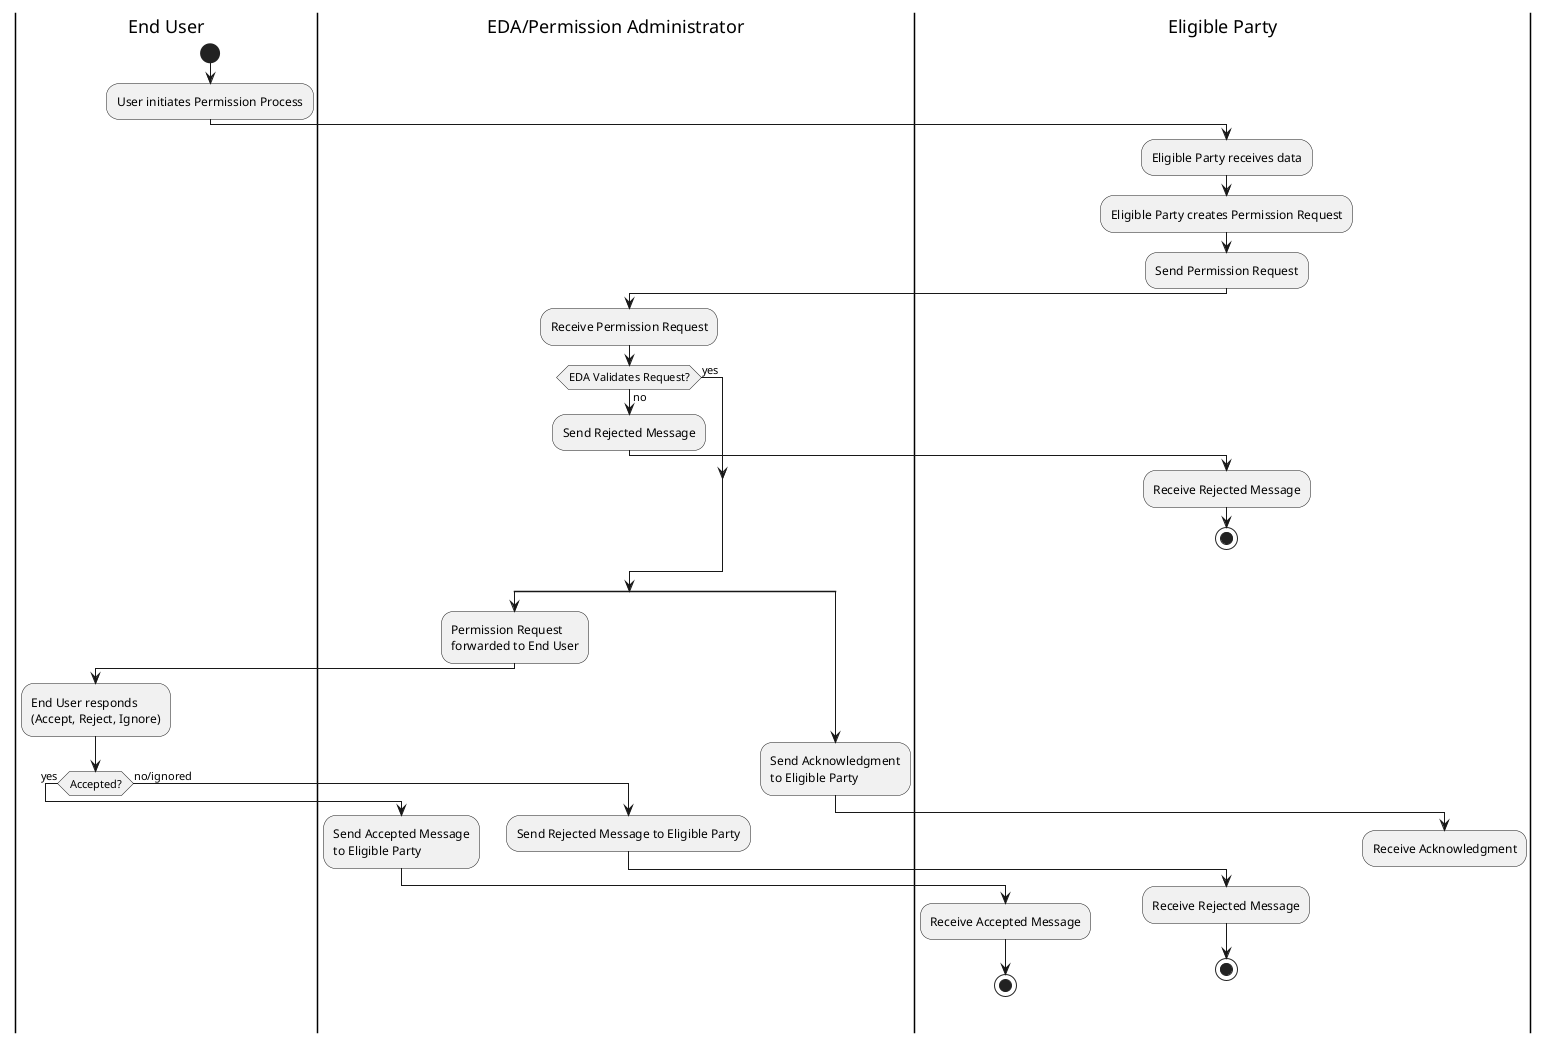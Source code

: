 @startuml
|End User|
start
:User initiates Permission Process;
|EDA/Permission Administrator|
|Eligible Party|
:Eligible Party receives data;
:Eligible Party creates Permission Request;
:Send Permission Request;
|EDA/Permission Administrator|
:Receive Permission Request;
if (EDA Validates Request?) then (yes)
else (no)
  :Send Rejected Message;
  |Eligible Party|
  :Receive Rejected Message;
  stop
endif
split
  |EDA/Permission Administrator|
  :Permission Request\nforwarded to End User;
  |End User|
  :End User responds\n(Accept, Reject, Ignore);
  if (Accepted?) then (yes)
    |EDA/Permission Administrator|
    :Send Accepted Message\nto Eligible Party;
    |Eligible Party|
    :Receive Accepted Message;
    stop
  else (no/ignored)
    |EDA/Permission Administrator|
    :Send Rejected Message to Eligible Party;
    |Eligible Party|
    :Receive Rejected Message;
    stop
  endif
split again
  |EDA/Permission Administrator|
  :Send Acknowledgment\nto Eligible Party;
  |Eligible Party|
  :Receive Acknowledgment;
  detach
end split
@enduml